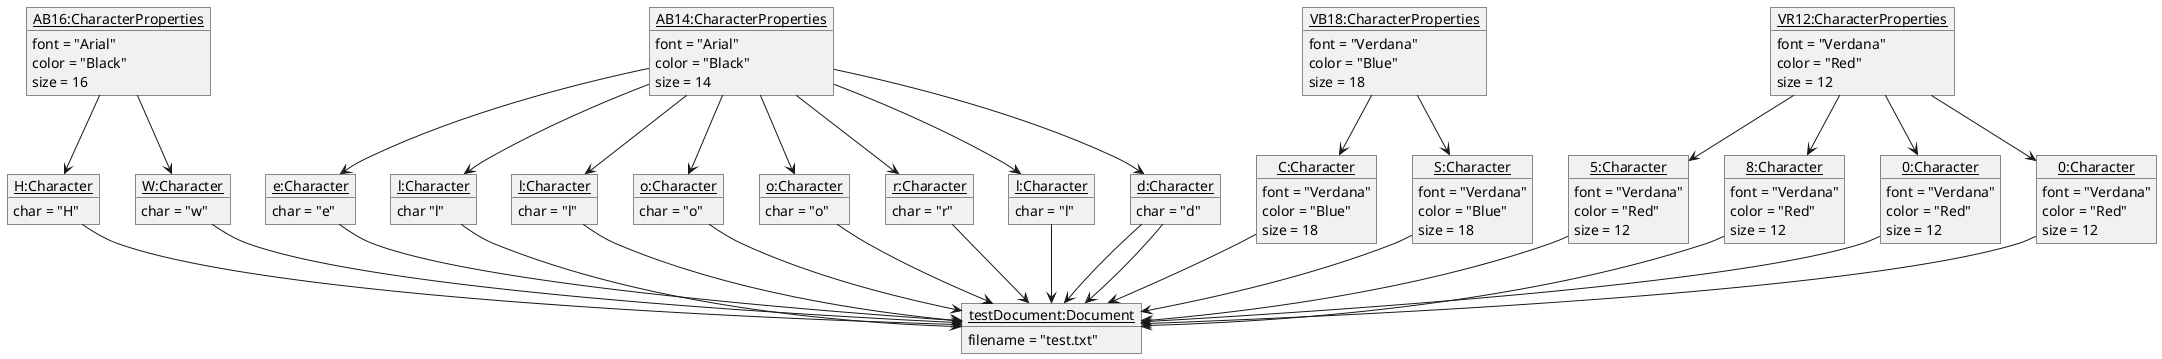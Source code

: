 @startuml
'https://plantuml.com/sequence-diagram


object "<u>testDocument:Document</u>" as document{
    filename = "test.txt"
}

object "<u>AB16:CharacterProperties</u>" as characterProperties1{
    font = "Arial"
    color = "Black"
    size = 16
}

object "<u>AB14:CharacterProperties</u>" as characterProperties2{
    font = "Arial"
    color = "Black"
    size = 14
}

object "<u>VB18:CharacterProperties</u>" as characterProperties3{
     font = "Verdana"
     color = "Blue"
     size = 18
}

object "<u>VR12:CharacterProperties</u>" as characterProperties4{
    font = "Verdana"
    color = "Red"
    size = 12
}

object "<u>H:Character</u>" as h{
    char = "H"
}

object "<u>e:Character</u>" as e{
    char = "e"
}

object "<u>l:Character</u>" as l1{
    char "l"
}

object "<u>l:Character</u>" as l2{
    char = "l"
}

object "<u>o:Character</u>" as o{
    char = "o"
}

object "<u>W:Character</u>" as w{
    char = "w"
}

object "<u>o:Character</u>" as o2{
    char = "o"
}

object "<u>r:Character</u>" as r{
    char = "r"
}

object "<u>l:Character</u>" as l3{
    char = "l"
}

object "<u>d:Character</u>" as d{
    char = "d"
}

object "<u>C:Character</u>" as c{
    font = "Verdana"
    color = "Blue"
    size = 18
}

object "<u>S:Character</u>" as s{
    font = "Verdana"
    color = "Blue"
    size = 18
}

object "<u>5:Character</u>" as 5{
    font = "Verdana"
    color = "Red"
    size = 12
}

object "<u>8:Character</u>" as 8{
    font = "Verdana"
    color = "Red"
    size = 12
}

object "<u>0:Character</u>" as 01{
    font = "Verdana"
    color = "Red"
    size = 12
}
object "<u>0:Character</u>" as 02{
    font = "Verdana"
    color = "Red"
    size = 12
}

characterProperties1 --> h
characterProperties1 --> w

characterProperties2 --> e
characterProperties2 --> l1
characterProperties2 --> l2
characterProperties2 --> o
characterProperties2 --> o2
characterProperties2 --> r
characterProperties2 --> l3
characterProperties2 --> d

characterProperties3 --> c
characterProperties3 --> s

characterProperties4 --> 5
characterProperties4 --> 8
characterProperties4 --> 01
characterProperties4 --> 02



h --> document
e --> document
l1 --> document
l2 --> document
o --> document
d --> document
w --> document
o2 --> document
r --> document
l3 --> document
d --> document
c --> document
s --> document
5 --> document
8 --> document
01 --> document
02 --> document
@enduml